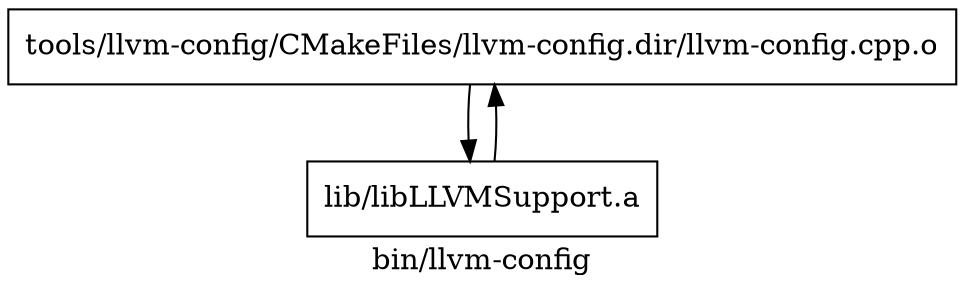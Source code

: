 digraph "bin/llvm-config" {
	label="bin/llvm-config";

	Node0x560ec21d82a0 [shape=record,shape=record,label="{tools/llvm-config/CMakeFiles/llvm-config.dir/llvm-config.cpp.o}"];
	Node0x560ec21d82a0 -> Node0x560ec21d71f8;
	Node0x560ec21d71f8 [shape=record,shape=record,label="{lib/libLLVMSupport.a}"];
	Node0x560ec21d71f8 -> Node0x560ec21d82a0;
}
